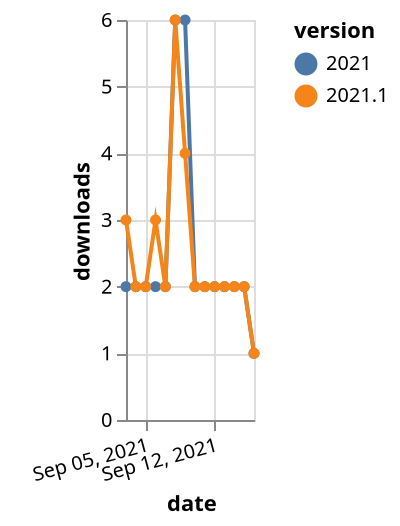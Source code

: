 {"$schema": "https://vega.github.io/schema/vega-lite/v5.json", "description": "A simple bar chart with embedded data.", "data": {"values": [{"date": "2021-09-03", "total": 581, "delta": 2, "version": "2021"}, {"date": "2021-09-04", "total": 583, "delta": 2, "version": "2021"}, {"date": "2021-09-05", "total": 585, "delta": 2, "version": "2021"}, {"date": "2021-09-06", "total": 587, "delta": 2, "version": "2021"}, {"date": "2021-09-07", "total": 589, "delta": 2, "version": "2021"}, {"date": "2021-09-08", "total": 595, "delta": 6, "version": "2021"}, {"date": "2021-09-09", "total": 601, "delta": 6, "version": "2021"}, {"date": "2021-09-10", "total": 603, "delta": 2, "version": "2021"}, {"date": "2021-09-11", "total": 605, "delta": 2, "version": "2021"}, {"date": "2021-09-12", "total": 607, "delta": 2, "version": "2021"}, {"date": "2021-09-13", "total": 609, "delta": 2, "version": "2021"}, {"date": "2021-09-14", "total": 611, "delta": 2, "version": "2021"}, {"date": "2021-09-15", "total": 613, "delta": 2, "version": "2021"}, {"date": "2021-09-16", "total": 614, "delta": 1, "version": "2021"}, {"date": "2021-09-03", "total": 422, "delta": 3, "version": "2021.1"}, {"date": "2021-09-04", "total": 424, "delta": 2, "version": "2021.1"}, {"date": "2021-09-05", "total": 426, "delta": 2, "version": "2021.1"}, {"date": "2021-09-06", "total": 429, "delta": 3, "version": "2021.1"}, {"date": "2021-09-07", "total": 431, "delta": 2, "version": "2021.1"}, {"date": "2021-09-08", "total": 437, "delta": 6, "version": "2021.1"}, {"date": "2021-09-09", "total": 441, "delta": 4, "version": "2021.1"}, {"date": "2021-09-10", "total": 443, "delta": 2, "version": "2021.1"}, {"date": "2021-09-11", "total": 445, "delta": 2, "version": "2021.1"}, {"date": "2021-09-12", "total": 447, "delta": 2, "version": "2021.1"}, {"date": "2021-09-13", "total": 449, "delta": 2, "version": "2021.1"}, {"date": "2021-09-14", "total": 451, "delta": 2, "version": "2021.1"}, {"date": "2021-09-15", "total": 453, "delta": 2, "version": "2021.1"}, {"date": "2021-09-16", "total": 454, "delta": 1, "version": "2021.1"}]}, "width": "container", "mark": {"type": "line", "point": {"filled": true}}, "encoding": {"x": {"field": "date", "type": "temporal", "timeUnit": "yearmonthdate", "title": "date", "axis": {"labelAngle": -15}}, "y": {"field": "delta", "type": "quantitative", "title": "downloads"}, "color": {"field": "version", "type": "nominal"}, "tooltip": {"field": "delta"}}}